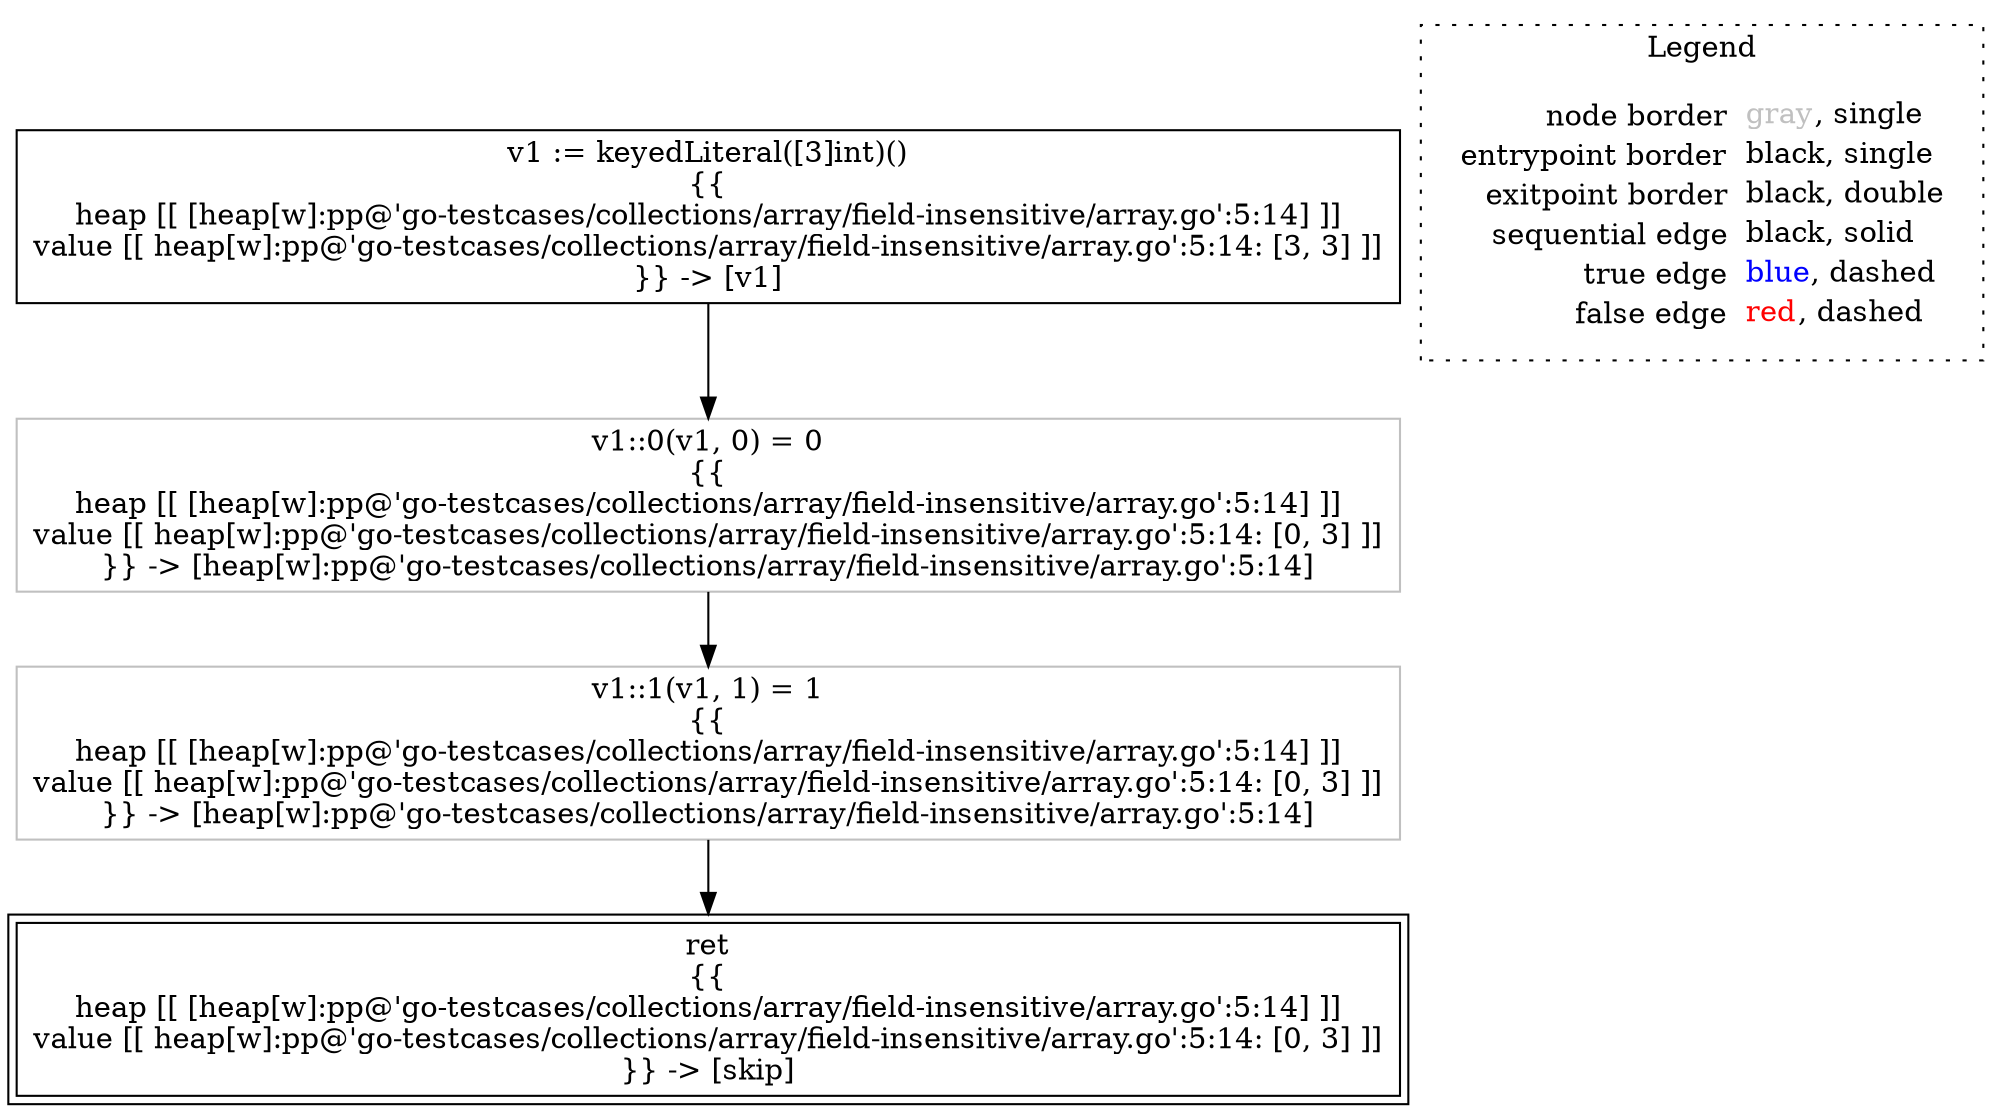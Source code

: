 digraph {
	"node0" [shape="rect",color="black",label=<v1 := keyedLiteral([3]int)()<BR/>{{<BR/>heap [[ [heap[w]:pp@'go-testcases/collections/array/field-insensitive/array.go':5:14] ]]<BR/>value [[ heap[w]:pp@'go-testcases/collections/array/field-insensitive/array.go':5:14: [3, 3] ]]<BR/>}} -&gt; [v1]>];
	"node1" [shape="rect",color="gray",label=<v1::1(v1, 1) = 1<BR/>{{<BR/>heap [[ [heap[w]:pp@'go-testcases/collections/array/field-insensitive/array.go':5:14] ]]<BR/>value [[ heap[w]:pp@'go-testcases/collections/array/field-insensitive/array.go':5:14: [0, 3] ]]<BR/>}} -&gt; [heap[w]:pp@'go-testcases/collections/array/field-insensitive/array.go':5:14]>];
	"node2" [shape="rect",color="gray",label=<v1::0(v1, 0) = 0<BR/>{{<BR/>heap [[ [heap[w]:pp@'go-testcases/collections/array/field-insensitive/array.go':5:14] ]]<BR/>value [[ heap[w]:pp@'go-testcases/collections/array/field-insensitive/array.go':5:14: [0, 3] ]]<BR/>}} -&gt; [heap[w]:pp@'go-testcases/collections/array/field-insensitive/array.go':5:14]>];
	"node3" [shape="rect",color="black",peripheries="2",label=<ret<BR/>{{<BR/>heap [[ [heap[w]:pp@'go-testcases/collections/array/field-insensitive/array.go':5:14] ]]<BR/>value [[ heap[w]:pp@'go-testcases/collections/array/field-insensitive/array.go':5:14: [0, 3] ]]<BR/>}} -&gt; [skip]>];
	"node0" -> "node2" [color="black"];
	"node1" -> "node3" [color="black"];
	"node2" -> "node1" [color="black"];
subgraph cluster_legend {
	label="Legend";
	style=dotted;
	node [shape=plaintext];
	"legend" [label=<<table border="0" cellpadding="2" cellspacing="0" cellborder="0"><tr><td align="right">node border&nbsp;</td><td align="left"><font color="gray">gray</font>, single</td></tr><tr><td align="right">entrypoint border&nbsp;</td><td align="left"><font color="black">black</font>, single</td></tr><tr><td align="right">exitpoint border&nbsp;</td><td align="left"><font color="black">black</font>, double</td></tr><tr><td align="right">sequential edge&nbsp;</td><td align="left"><font color="black">black</font>, solid</td></tr><tr><td align="right">true edge&nbsp;</td><td align="left"><font color="blue">blue</font>, dashed</td></tr><tr><td align="right">false edge&nbsp;</td><td align="left"><font color="red">red</font>, dashed</td></tr></table>>];
}

}
